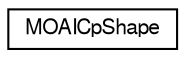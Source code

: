 digraph G
{
  edge [fontname="FreeSans",fontsize="10",labelfontname="FreeSans",labelfontsize="10"];
  node [fontname="FreeSans",fontsize="10",shape=record];
  rankdir=LR;
  Node1 [label="MOAICpShape",height=0.2,width=0.4,color="black", fillcolor="white", style="filled",URL="$class_m_o_a_i_cp_shape.html",tooltip="Chipmunk Shape."];
}
